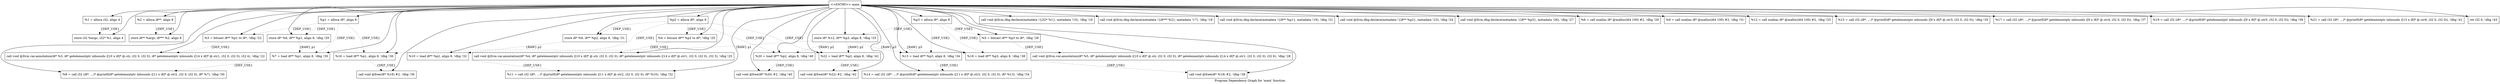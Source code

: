 digraph "Program Dependency Graph for 'main' function" {
	label="Program Dependency Graph for 'main' function";

	Node0x3d6a340 [shape=record,label="{  %1 = alloca i32, align 4}"];
	Node0x3d6a340 -> Node0x3d6a3b0[style=dotted,label = "{DEF_USE}" ];
	Node0x3d6a3b0 [shape=record,label="{  store i32 %argc, i32* %1, align 4}"];
	Node0x3d6a420 [shape=record,label="{  %2 = alloca i8**, align 8}"];
	Node0x3d6a420 -> Node0x3d6a4c0[style=dotted,label = "{DEF_USE}" ];
	Node0x3d6a4c0 [shape=record,label="{  store i8** %argv, i8*** %2, align 8}"];
	Node0x3d6a530 [shape=record,label="{  %p1 = alloca i8*, align 8}"];
	Node0x3d6a530 -> Node0x3d6a490[style=dotted,label = "{DEF_USE}" ];
	Node0x3d6a530 -> Node0x3d6a630[style=dotted,label = "{DEF_USE}" ];
	Node0x3d6a530 -> Node0x3d6a6d0[style=dotted,label = "{DEF_USE}" ];
	Node0x3d6a530 -> Node0x3d6a6a0[style=dotted,label = "{DEF_USE}" ];
	Node0x3d6a490 [shape=record,label="{  %3 = bitcast i8** %p1 to i8*, !dbg !22}"];
	Node0x3d6a490 -> Node0x3d6ae60[style=dotted,label = "{DEF_USE}" ];
	Node0x3d6a630 [shape=record,label="{  store i8* %6, i8** %p1, align 8, !dbg !29}"];
	Node0x3d6a630 -> Node0x3d6a6d0[style=dotted,label = "{RAW} p1"];
	Node0x3d6a6d0 [shape=record,label="{  %7 = load i8** %p1, align 8, !dbg !30}"];
	Node0x3d6a6d0 -> Node0x3d6afe0[style=dotted,label = "{DEF_USE}" ];
	Node0x3d6a6a0 [shape=record,label="{  %16 = load i8** %p1, align 8, !dbg !36}"];
	Node0x3d6a6a0 -> Node0x3d6b290[style=dotted,label = "{DEF_USE}" ];
	Node0x3d6a860 [shape=record,label="{  %p2 = alloca i8*, align 8}"];
	Node0x3d6a860 -> Node0x3d6a8d0[style=dotted,label = "{DEF_USE}" ];
	Node0x3d6a860 -> Node0x3d6a940[style=dotted,label = "{DEF_USE}" ];
	Node0x3d6a860 -> Node0x3d6a9e0[style=dotted,label = "{DEF_USE}" ];
	Node0x3d6a860 -> Node0x3d6a9b0[style=dotted,label = "{DEF_USE}" ];
	Node0x3d6a860 -> Node0x3d6aa90[style=dotted,label = "{DEF_USE}" ];
	Node0x3d6a8d0 [shape=record,label="{  %4 = bitcast i8** %p2 to i8*, !dbg !25}"];
	Node0x3d6a8d0 -> Node0x3d6aed0[style=dotted,label = "{DEF_USE}" ];
	Node0x3d6a940 [shape=record,label="{  store i8* %9, i8** %p2, align 8, !dbg !31}"];
	Node0x3d6a940 -> Node0x3d6a9e0[style=dotted,label = "{RAW} p2"];
	Node0x3d6a9e0 [shape=record,label="{  %10 = load i8** %p2, align 8, !dbg !32}"];
	Node0x3d6a9e0 -> Node0x3d6b090[style=dotted,label = "{DEF_USE}" ];
	Node0x3d6a9b0 [shape=record,label="{  %20 = load i8** %p2, align 8, !dbg !40}"];
	Node0x3d6a9b0 -> Node0x3d6b3b0[style=dotted,label = "{DEF_USE}" ];
	Node0x3d6aa90 [shape=record,label="{  %22 = load i8** %p2, align 8, !dbg !42}"];
	Node0x3d6aa90 -> Node0x3d6b440[style=dotted,label = "{DEF_USE}" ];
	Node0x3d6ab90 [shape=record,label="{  %p3 = alloca i8*, align 8}"];
	Node0x3d6ab90 -> Node0x3d6ac00[style=dotted,label = "{DEF_USE}" ];
	Node0x3d6ab90 -> Node0x3d6a7d0[style=dotted,label = "{DEF_USE}" ];
	Node0x3d6ab90 -> Node0x3d6adb0[style=dotted,label = "{DEF_USE}" ];
	Node0x3d6ab90 -> Node0x3d6ad80[style=dotted,label = "{DEF_USE}" ];
	Node0x3d6ac00 [shape=record,label="{  %5 = bitcast i8** %p3 to i8*, !dbg !28}"];
	Node0x3d6ac00 -> Node0x3d6af40[style=dotted,label = "{DEF_USE}" ];
	Node0x3d6a7d0 [shape=record,label="{  store i8* %12, i8** %p3, align 8, !dbg !33}"];
	Node0x3d6a7d0 -> Node0x3d6adb0[style=dotted,label = "{RAW} p3"];
	Node0x3d6a7d0 -> Node0x3d6a6a0[style=dotted,label = "{RAW} p1"];
	Node0x3d6a7d0 -> Node0x3d6ad80[style=dotted,label = "{RAW} p3"];
	Node0x3d6a7d0 -> Node0x3d6a9b0[style=dotted,label = "{RAW} p2"];
	Node0x3d6a7d0 -> Node0x3d6aa90[style=dotted,label = "{RAW} p2"];
	Node0x3d6adb0 [shape=record,label="{  %13 = load i8** %p3, align 8, !dbg !34}"];
	Node0x3d6adb0 -> Node0x3d6b140[style=dotted,label = "{DEF_USE}" ];
	Node0x3d6ad80 [shape=record,label="{  %18 = load i8** %p3, align 8, !dbg !38}"];
	Node0x3d6ad80 -> Node0x3d6b320[style=dotted,label = "{DEF_USE}" ];
	Node0x3d6ae60 [shape=record,label="{  call void @llvm.var.annotation(i8* %3, i8* getelementptr inbounds ([10 x i8]* @.str, i32 0, i32 0), i8* getelementptr inbounds ([14 x i8]* @.str1, i32 0, i32 0), i32 4), !dbg !22}"];
	Node0x3d6aed0 [shape=record,label="{  call void @llvm.var.annotation(i8* %4, i8* getelementptr inbounds ([10 x i8]* @.str, i32 0, i32 0), i8* getelementptr inbounds ([14 x i8]* @.str1, i32 0, i32 0), i32 5), !dbg !25}"];
	Node0x3d6af40 [shape=record,label="{  call void @llvm.var.annotation(i8* %5, i8* getelementptr inbounds ([10 x i8]* @.str, i32 0, i32 0), i8* getelementptr inbounds ([14 x i8]* @.str1, i32 0, i32 0), i32 6), !dbg !28}"];
	Node0x3d6afe0 [shape=record,label="{  %8 = call i32 (i8*, ...)* @printf(i8* getelementptr inbounds ([11 x i8]* @.str2, i32 0, i32 0), i8* %7), !dbg !30}"];
	Node0x3d6b090 [shape=record,label="{  %11 = call i32 (i8*, ...)* @printf(i8* getelementptr inbounds ([11 x i8]* @.str2, i32 0, i32 0), i8* %10), !dbg !32}"];
	Node0x3d6b140 [shape=record,label="{  %14 = call i32 (i8*, ...)* @printf(i8* getelementptr inbounds ([11 x i8]* @.str2, i32 0, i32 0), i8* %13), !dbg !34}"];
	Node0x3d6b290 [shape=record,label="{  call void @free(i8* %16) #2, !dbg !36}"];
	Node0x3d6b320 [shape=record,label="{  call void @free(i8* %18) #2, !dbg !38}"];
	Node0x3d6b3b0 [shape=record,label="{  call void @free(i8* %20) #2, !dbg !40}"];
	Node0x3d6b440 [shape=record,label="{  call void @free(i8* %22) #2, !dbg !42}"];
	Node0x3d6b4d0 [shape=record,label="{\<\<ENTRY\>\> main}"];
	Node0x3d6b4d0 -> Node0x3d6a340;
	Node0x3d6b4d0 -> Node0x3d6a420;
	Node0x3d6b4d0 -> Node0x3d6a530;
	Node0x3d6b4d0 -> Node0x3d6a860;
	Node0x3d6b4d0 -> Node0x3d6ab90;
	Node0x3d6b4d0 -> Node0x3d6a3b0;
	Node0x3d6b4d0 -> Node0x3d6b560;
	Node0x3d6b4d0 -> Node0x3d6a4c0;
	Node0x3d6b4d0 -> Node0x3d6b660;
	Node0x3d6b4d0 -> Node0x3d6b590;
	Node0x3d6b4d0 -> Node0x3d6a490;
	Node0x3d6b4d0 -> Node0x3d6ae60;
	Node0x3d6b4d0 -> Node0x3d6b8e0;
	Node0x3d6b4d0 -> Node0x3d6a8d0;
	Node0x3d6b4d0 -> Node0x3d6aed0;
	Node0x3d6b4d0 -> Node0x3d6b950;
	Node0x3d6b4d0 -> Node0x3d6ac00;
	Node0x3d6b4d0 -> Node0x3d6af40;
	Node0x3d6b4d0 -> Node0x3d6ac70;
	Node0x3d6b4d0 -> Node0x3d6a630;
	Node0x3d6b4d0 -> Node0x3d6a6d0;
	Node0x3d6b4d0 -> Node0x3d6afe0;
	Node0x3d6b4d0 -> Node0x3d6ace0;
	Node0x3d6b4d0 -> Node0x3d6a940;
	Node0x3d6b4d0 -> Node0x3d6a9e0;
	Node0x3d6b4d0 -> Node0x3d6b090;
	Node0x3d6b4d0 -> Node0x3d6ad50;
	Node0x3d6b4d0 -> Node0x3d6a7d0;
	Node0x3d6b4d0 -> Node0x3d6adb0;
	Node0x3d6b4d0 -> Node0x3d6b140;
	Node0x3d6b4d0 -> Node0x3d6bc10;
	Node0x3d6b4d0 -> Node0x3d6a6a0;
	Node0x3d6b4d0 -> Node0x3d6b290;
	Node0x3d6b4d0 -> Node0x3d6b170;
	Node0x3d6b4d0 -> Node0x3d6ad80;
	Node0x3d6b4d0 -> Node0x3d6b320;
	Node0x3d6b4d0 -> Node0x3d6ba00;
	Node0x3d6b4d0 -> Node0x3d6a9b0;
	Node0x3d6b4d0 -> Node0x3d6b3b0;
	Node0x3d6b4d0 -> Node0x3d6ba70;
	Node0x3d6b4d0 -> Node0x3d6aa90;
	Node0x3d6b4d0 -> Node0x3d6b440;
	Node0x3d6b4d0 -> Node0x3d6bae0;
	Node0x3d6b560 [shape=record,label="{  call void @llvm.dbg.declare(metadata !\{i32* %1\}, metadata !15), !dbg !16}"];
	Node0x3d6b660 [shape=record,label="{  call void @llvm.dbg.declare(metadata !\{i8*** %2\}, metadata !17), !dbg !18}"];
	Node0x3d6b590 [shape=record,label="{  call void @llvm.dbg.declare(metadata !\{i8** %p1\}, metadata !19), !dbg !21}"];
	Node0x3d6b8e0 [shape=record,label="{  call void @llvm.dbg.declare(metadata !\{i8** %p2\}, metadata !23), !dbg !24}"];
	Node0x3d6b950 [shape=record,label="{  call void @llvm.dbg.declare(metadata !\{i8** %p3\}, metadata !26), !dbg !27}"];
	Node0x3d6ac70 [shape=record,label="{  %6 = call noalias i8* @malloc(i64 100) #2, !dbg !29}"];
	Node0x3d6ace0 [shape=record,label="{  %9 = call noalias i8* @malloc(i64 100) #2, !dbg !31}"];
	Node0x3d6ad50 [shape=record,label="{  %12 = call noalias i8* @malloc(i64 100) #2, !dbg !33}"];
	Node0x3d6bc10 [shape=record,label="{  %15 = call i32 (i8*, ...)* @printf(i8* getelementptr inbounds ([9 x i8]* @.str3, i32 0, i32 0)), !dbg !35}"];
	Node0x3d6b170 [shape=record,label="{  %17 = call i32 (i8*, ...)* @printf(i8* getelementptr inbounds ([9 x i8]* @.str4, i32 0, i32 0)), !dbg !37}"];
	Node0x3d6ba00 [shape=record,label="{  %19 = call i32 (i8*, ...)* @printf(i8* getelementptr inbounds ([9 x i8]* @.str5, i32 0, i32 0)), !dbg !39}"];
	Node0x3d6ba70 [shape=record,label="{  %21 = call i32 (i8*, ...)* @printf(i8* getelementptr inbounds ([13 x i8]* @.str6, i32 0, i32 0)), !dbg !41}"];
	Node0x3d6bae0 [shape=record,label="{  ret i32 0, !dbg !43}"];
}
